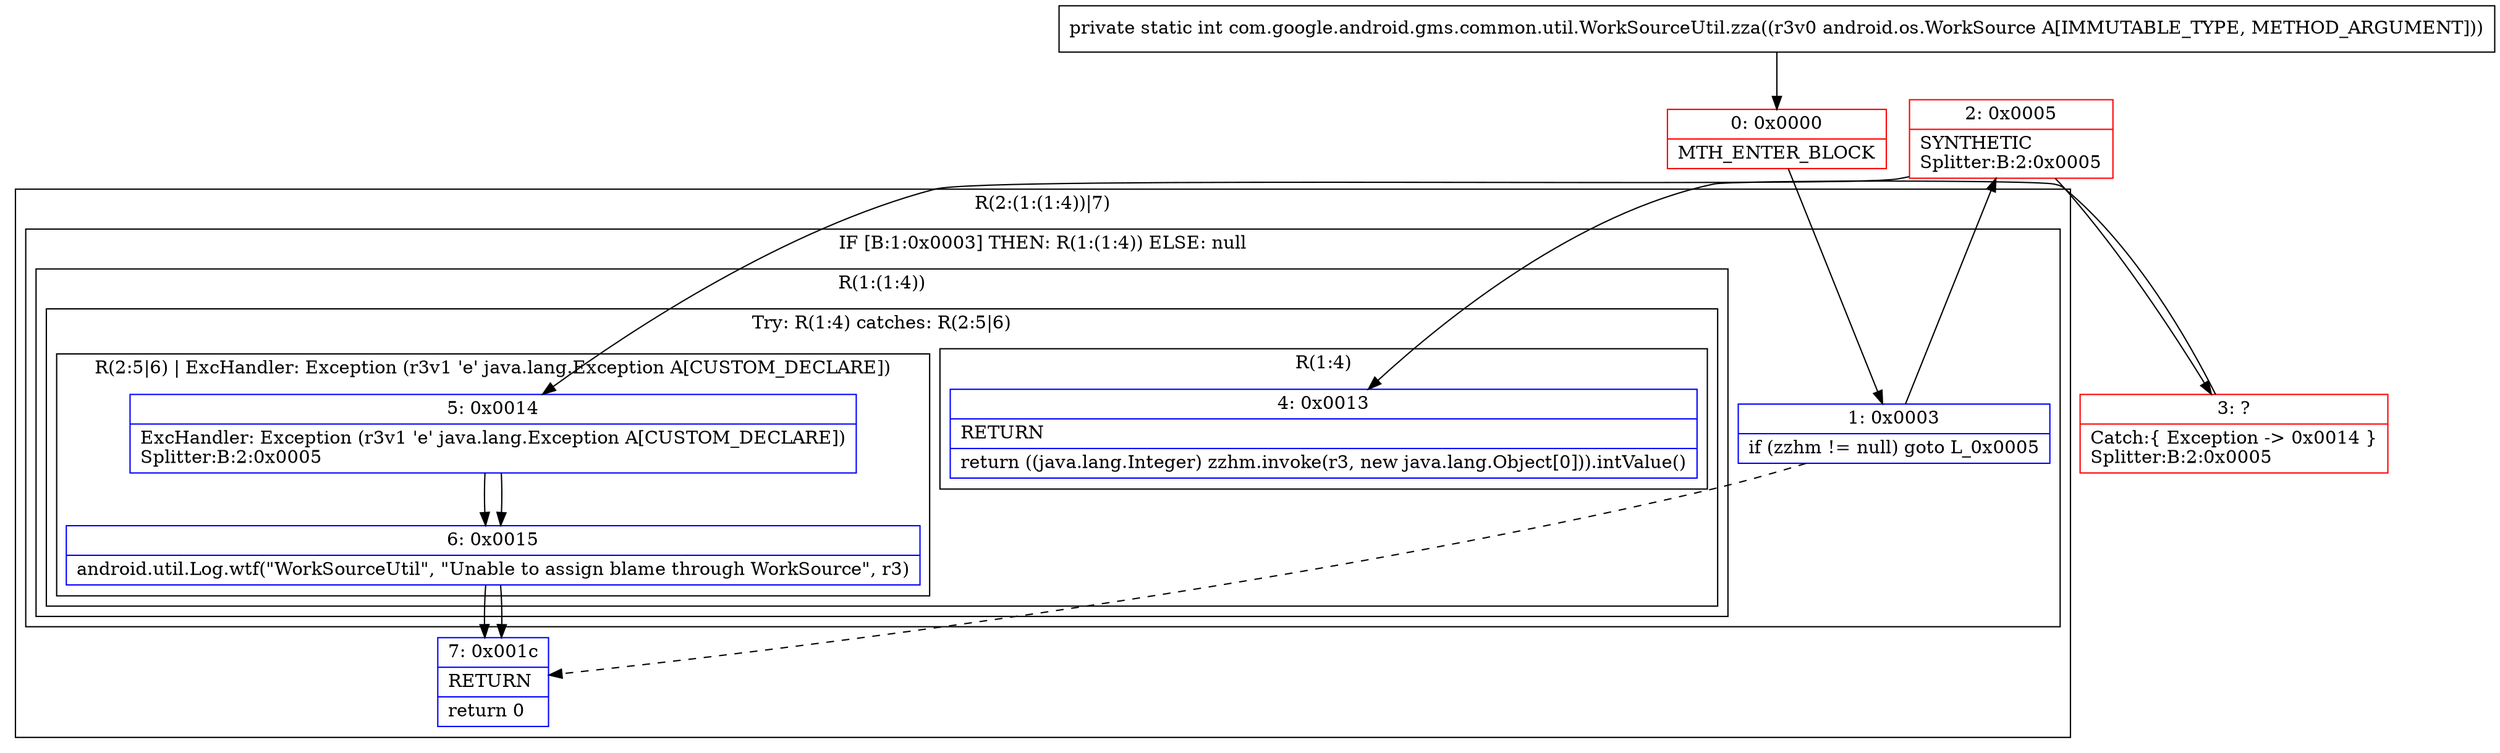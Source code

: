 digraph "CFG forcom.google.android.gms.common.util.WorkSourceUtil.zza(Landroid\/os\/WorkSource;)I" {
subgraph cluster_Region_677556487 {
label = "R(2:(1:(1:4))|7)";
node [shape=record,color=blue];
subgraph cluster_IfRegion_957581349 {
label = "IF [B:1:0x0003] THEN: R(1:(1:4)) ELSE: null";
node [shape=record,color=blue];
Node_1 [shape=record,label="{1\:\ 0x0003|if (zzhm != null) goto L_0x0005\l}"];
subgraph cluster_Region_638223137 {
label = "R(1:(1:4))";
node [shape=record,color=blue];
subgraph cluster_TryCatchRegion_1603590613 {
label = "Try: R(1:4) catches: R(2:5|6)";
node [shape=record,color=blue];
subgraph cluster_Region_1648599465 {
label = "R(1:4)";
node [shape=record,color=blue];
Node_4 [shape=record,label="{4\:\ 0x0013|RETURN\l|return ((java.lang.Integer) zzhm.invoke(r3, new java.lang.Object[0])).intValue()\l}"];
}
subgraph cluster_Region_1202999140 {
label = "R(2:5|6) | ExcHandler: Exception (r3v1 'e' java.lang.Exception A[CUSTOM_DECLARE])\l";
node [shape=record,color=blue];
Node_5 [shape=record,label="{5\:\ 0x0014|ExcHandler: Exception (r3v1 'e' java.lang.Exception A[CUSTOM_DECLARE])\lSplitter:B:2:0x0005\l}"];
Node_6 [shape=record,label="{6\:\ 0x0015|android.util.Log.wtf(\"WorkSourceUtil\", \"Unable to assign blame through WorkSource\", r3)\l}"];
}
}
}
}
Node_7 [shape=record,label="{7\:\ 0x001c|RETURN\l|return 0\l}"];
}
subgraph cluster_Region_1202999140 {
label = "R(2:5|6) | ExcHandler: Exception (r3v1 'e' java.lang.Exception A[CUSTOM_DECLARE])\l";
node [shape=record,color=blue];
Node_5 [shape=record,label="{5\:\ 0x0014|ExcHandler: Exception (r3v1 'e' java.lang.Exception A[CUSTOM_DECLARE])\lSplitter:B:2:0x0005\l}"];
Node_6 [shape=record,label="{6\:\ 0x0015|android.util.Log.wtf(\"WorkSourceUtil\", \"Unable to assign blame through WorkSource\", r3)\l}"];
}
Node_0 [shape=record,color=red,label="{0\:\ 0x0000|MTH_ENTER_BLOCK\l}"];
Node_2 [shape=record,color=red,label="{2\:\ 0x0005|SYNTHETIC\lSplitter:B:2:0x0005\l}"];
Node_3 [shape=record,color=red,label="{3\:\ ?|Catch:\{ Exception \-\> 0x0014 \}\lSplitter:B:2:0x0005\l}"];
MethodNode[shape=record,label="{private static int com.google.android.gms.common.util.WorkSourceUtil.zza((r3v0 android.os.WorkSource A[IMMUTABLE_TYPE, METHOD_ARGUMENT])) }"];
MethodNode -> Node_0;
Node_1 -> Node_2;
Node_1 -> Node_7[style=dashed];
Node_5 -> Node_6;
Node_6 -> Node_7;
Node_5 -> Node_6;
Node_6 -> Node_7;
Node_0 -> Node_1;
Node_2 -> Node_3;
Node_2 -> Node_5;
Node_3 -> Node_4;
}

